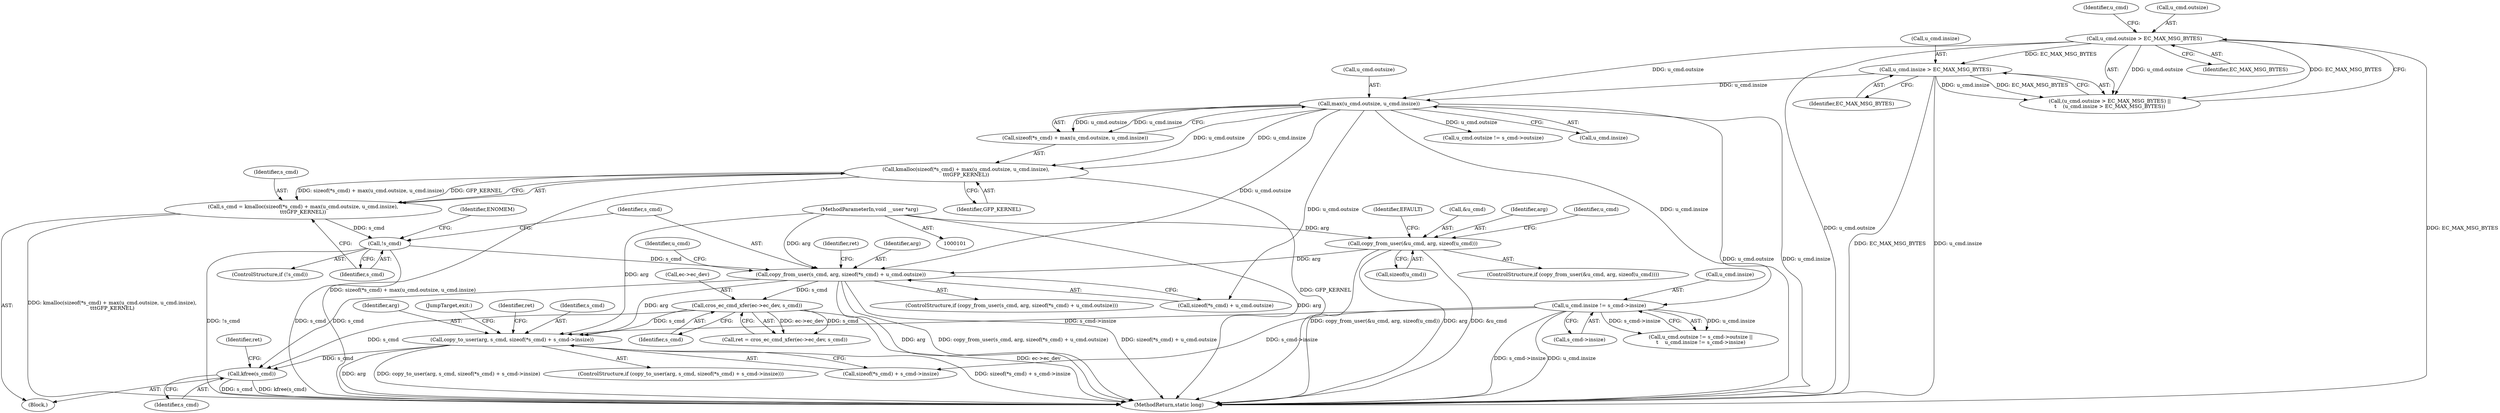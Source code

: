 digraph "0_linux_096cdc6f52225835ff503f987a0d68ef770bb78e@API" {
"1000228" [label="(Call,kfree(s_cmd))"];
"1000202" [label="(Call,cros_ec_cmd_xfer(ec->ec_dev, s_cmd))"];
"1000155" [label="(Call,copy_from_user(s_cmd, arg, sizeof(*s_cmd) + u_cmd.outsize))"];
"1000149" [label="(Call,!s_cmd)"];
"1000133" [label="(Call,s_cmd = kmalloc(sizeof(*s_cmd) + max(u_cmd.outsize, u_cmd.insize),\n\t\t\tGFP_KERNEL))"];
"1000135" [label="(Call,kmalloc(sizeof(*s_cmd) + max(u_cmd.outsize, u_cmd.insize),\n\t\t\tGFP_KERNEL))"];
"1000140" [label="(Call,max(u_cmd.outsize, u_cmd.insize))"];
"1000120" [label="(Call,u_cmd.outsize > EC_MAX_MSG_BYTES)"];
"1000125" [label="(Call,u_cmd.insize > EC_MAX_MSG_BYTES)"];
"1000109" [label="(Call,copy_from_user(&u_cmd, arg, sizeof(u_cmd)))"];
"1000103" [label="(MethodParameterIn,void __user *arg)"];
"1000213" [label="(Call,copy_to_user(arg, s_cmd, sizeof(*s_cmd) + s_cmd->insize))"];
"1000180" [label="(Call,u_cmd.insize != s_cmd->insize)"];
"1000175" [label="(Identifier,u_cmd)"];
"1000126" [label="(Call,u_cmd.insize)"];
"1000224" [label="(Identifier,ret)"];
"1000122" [label="(Identifier,u_cmd)"];
"1000232" [label="(MethodReturn,static long)"];
"1000212" [label="(ControlStructure,if (copy_to_user(arg, s_cmd, sizeof(*s_cmd) + s_cmd->insize)))"];
"1000167" [label="(Identifier,ret)"];
"1000215" [label="(Identifier,s_cmd)"];
"1000180" [label="(Call,u_cmd.insize != s_cmd->insize)"];
"1000155" [label="(Call,copy_from_user(s_cmd, arg, sizeof(*s_cmd) + u_cmd.outsize))"];
"1000206" [label="(Identifier,s_cmd)"];
"1000104" [label="(Block,)"];
"1000157" [label="(Identifier,arg)"];
"1000213" [label="(Call,copy_to_user(arg, s_cmd, sizeof(*s_cmd) + s_cmd->insize))"];
"1000109" [label="(Call,copy_from_user(&u_cmd, arg, sizeof(u_cmd)))"];
"1000140" [label="(Call,max(u_cmd.outsize, u_cmd.insize))"];
"1000141" [label="(Call,u_cmd.outsize)"];
"1000117" [label="(Identifier,EFAULT)"];
"1000110" [label="(Call,&u_cmd)"];
"1000113" [label="(Call,sizeof(u_cmd))"];
"1000120" [label="(Call,u_cmd.outsize > EC_MAX_MSG_BYTES)"];
"1000184" [label="(Call,s_cmd->insize)"];
"1000156" [label="(Identifier,s_cmd)"];
"1000119" [label="(Call,(u_cmd.outsize > EC_MAX_MSG_BYTES) ||\n\t    (u_cmd.insize > EC_MAX_MSG_BYTES))"];
"1000136" [label="(Call,sizeof(*s_cmd) + max(u_cmd.outsize, u_cmd.insize))"];
"1000148" [label="(ControlStructure,if (!s_cmd))"];
"1000135" [label="(Call,kmalloc(sizeof(*s_cmd) + max(u_cmd.outsize, u_cmd.insize),\n\t\t\tGFP_KERNEL))"];
"1000147" [label="(Identifier,GFP_KERNEL)"];
"1000203" [label="(Call,ec->ec_dev)"];
"1000108" [label="(ControlStructure,if (copy_from_user(&u_cmd, arg, sizeof(u_cmd))))"];
"1000200" [label="(Call,ret = cros_ec_cmd_xfer(ec->ec_dev, s_cmd))"];
"1000216" [label="(Call,sizeof(*s_cmd) + s_cmd->insize)"];
"1000214" [label="(Identifier,arg)"];
"1000124" [label="(Identifier,EC_MAX_MSG_BYTES)"];
"1000129" [label="(Identifier,EC_MAX_MSG_BYTES)"];
"1000153" [label="(Identifier,ENOMEM)"];
"1000229" [label="(Identifier,s_cmd)"];
"1000133" [label="(Call,s_cmd = kmalloc(sizeof(*s_cmd) + max(u_cmd.outsize, u_cmd.insize),\n\t\t\tGFP_KERNEL))"];
"1000125" [label="(Call,u_cmd.insize > EC_MAX_MSG_BYTES)"];
"1000127" [label="(Identifier,u_cmd)"];
"1000112" [label="(Identifier,arg)"];
"1000103" [label="(MethodParameterIn,void __user *arg)"];
"1000228" [label="(Call,kfree(s_cmd))"];
"1000202" [label="(Call,cros_ec_cmd_xfer(ec->ec_dev, s_cmd))"];
"1000149" [label="(Call,!s_cmd)"];
"1000154" [label="(ControlStructure,if (copy_from_user(s_cmd, arg, sizeof(*s_cmd) + u_cmd.outsize)))"];
"1000134" [label="(Identifier,s_cmd)"];
"1000231" [label="(Identifier,ret)"];
"1000173" [label="(Call,u_cmd.outsize != s_cmd->outsize)"];
"1000150" [label="(Identifier,s_cmd)"];
"1000158" [label="(Call,sizeof(*s_cmd) + u_cmd.outsize)"];
"1000172" [label="(Call,u_cmd.outsize != s_cmd->outsize ||\n\t    u_cmd.insize != s_cmd->insize)"];
"1000121" [label="(Call,u_cmd.outsize)"];
"1000181" [label="(Call,u_cmd.insize)"];
"1000227" [label="(JumpTarget,exit:)"];
"1000144" [label="(Call,u_cmd.insize)"];
"1000228" -> "1000104"  [label="AST: "];
"1000228" -> "1000229"  [label="CFG: "];
"1000229" -> "1000228"  [label="AST: "];
"1000231" -> "1000228"  [label="CFG: "];
"1000228" -> "1000232"  [label="DDG: kfree(s_cmd)"];
"1000228" -> "1000232"  [label="DDG: s_cmd"];
"1000202" -> "1000228"  [label="DDG: s_cmd"];
"1000213" -> "1000228"  [label="DDG: s_cmd"];
"1000155" -> "1000228"  [label="DDG: s_cmd"];
"1000202" -> "1000200"  [label="AST: "];
"1000202" -> "1000206"  [label="CFG: "];
"1000203" -> "1000202"  [label="AST: "];
"1000206" -> "1000202"  [label="AST: "];
"1000200" -> "1000202"  [label="CFG: "];
"1000202" -> "1000232"  [label="DDG: ec->ec_dev"];
"1000202" -> "1000200"  [label="DDG: ec->ec_dev"];
"1000202" -> "1000200"  [label="DDG: s_cmd"];
"1000155" -> "1000202"  [label="DDG: s_cmd"];
"1000202" -> "1000213"  [label="DDG: s_cmd"];
"1000155" -> "1000154"  [label="AST: "];
"1000155" -> "1000158"  [label="CFG: "];
"1000156" -> "1000155"  [label="AST: "];
"1000157" -> "1000155"  [label="AST: "];
"1000158" -> "1000155"  [label="AST: "];
"1000167" -> "1000155"  [label="CFG: "];
"1000175" -> "1000155"  [label="CFG: "];
"1000155" -> "1000232"  [label="DDG: arg"];
"1000155" -> "1000232"  [label="DDG: copy_from_user(s_cmd, arg, sizeof(*s_cmd) + u_cmd.outsize)"];
"1000155" -> "1000232"  [label="DDG: sizeof(*s_cmd) + u_cmd.outsize"];
"1000149" -> "1000155"  [label="DDG: s_cmd"];
"1000109" -> "1000155"  [label="DDG: arg"];
"1000103" -> "1000155"  [label="DDG: arg"];
"1000140" -> "1000155"  [label="DDG: u_cmd.outsize"];
"1000155" -> "1000213"  [label="DDG: arg"];
"1000149" -> "1000148"  [label="AST: "];
"1000149" -> "1000150"  [label="CFG: "];
"1000150" -> "1000149"  [label="AST: "];
"1000153" -> "1000149"  [label="CFG: "];
"1000156" -> "1000149"  [label="CFG: "];
"1000149" -> "1000232"  [label="DDG: !s_cmd"];
"1000149" -> "1000232"  [label="DDG: s_cmd"];
"1000133" -> "1000149"  [label="DDG: s_cmd"];
"1000133" -> "1000104"  [label="AST: "];
"1000133" -> "1000135"  [label="CFG: "];
"1000134" -> "1000133"  [label="AST: "];
"1000135" -> "1000133"  [label="AST: "];
"1000150" -> "1000133"  [label="CFG: "];
"1000133" -> "1000232"  [label="DDG: kmalloc(sizeof(*s_cmd) + max(u_cmd.outsize, u_cmd.insize),\n\t\t\tGFP_KERNEL)"];
"1000135" -> "1000133"  [label="DDG: sizeof(*s_cmd) + max(u_cmd.outsize, u_cmd.insize)"];
"1000135" -> "1000133"  [label="DDG: GFP_KERNEL"];
"1000135" -> "1000147"  [label="CFG: "];
"1000136" -> "1000135"  [label="AST: "];
"1000147" -> "1000135"  [label="AST: "];
"1000135" -> "1000232"  [label="DDG: sizeof(*s_cmd) + max(u_cmd.outsize, u_cmd.insize)"];
"1000135" -> "1000232"  [label="DDG: GFP_KERNEL"];
"1000140" -> "1000135"  [label="DDG: u_cmd.outsize"];
"1000140" -> "1000135"  [label="DDG: u_cmd.insize"];
"1000140" -> "1000136"  [label="AST: "];
"1000140" -> "1000144"  [label="CFG: "];
"1000141" -> "1000140"  [label="AST: "];
"1000144" -> "1000140"  [label="AST: "];
"1000136" -> "1000140"  [label="CFG: "];
"1000140" -> "1000232"  [label="DDG: u_cmd.outsize"];
"1000140" -> "1000232"  [label="DDG: u_cmd.insize"];
"1000140" -> "1000136"  [label="DDG: u_cmd.outsize"];
"1000140" -> "1000136"  [label="DDG: u_cmd.insize"];
"1000120" -> "1000140"  [label="DDG: u_cmd.outsize"];
"1000125" -> "1000140"  [label="DDG: u_cmd.insize"];
"1000140" -> "1000158"  [label="DDG: u_cmd.outsize"];
"1000140" -> "1000173"  [label="DDG: u_cmd.outsize"];
"1000140" -> "1000180"  [label="DDG: u_cmd.insize"];
"1000120" -> "1000119"  [label="AST: "];
"1000120" -> "1000124"  [label="CFG: "];
"1000121" -> "1000120"  [label="AST: "];
"1000124" -> "1000120"  [label="AST: "];
"1000127" -> "1000120"  [label="CFG: "];
"1000119" -> "1000120"  [label="CFG: "];
"1000120" -> "1000232"  [label="DDG: u_cmd.outsize"];
"1000120" -> "1000232"  [label="DDG: EC_MAX_MSG_BYTES"];
"1000120" -> "1000119"  [label="DDG: u_cmd.outsize"];
"1000120" -> "1000119"  [label="DDG: EC_MAX_MSG_BYTES"];
"1000120" -> "1000125"  [label="DDG: EC_MAX_MSG_BYTES"];
"1000125" -> "1000119"  [label="AST: "];
"1000125" -> "1000129"  [label="CFG: "];
"1000126" -> "1000125"  [label="AST: "];
"1000129" -> "1000125"  [label="AST: "];
"1000119" -> "1000125"  [label="CFG: "];
"1000125" -> "1000232"  [label="DDG: u_cmd.insize"];
"1000125" -> "1000232"  [label="DDG: EC_MAX_MSG_BYTES"];
"1000125" -> "1000119"  [label="DDG: u_cmd.insize"];
"1000125" -> "1000119"  [label="DDG: EC_MAX_MSG_BYTES"];
"1000109" -> "1000108"  [label="AST: "];
"1000109" -> "1000113"  [label="CFG: "];
"1000110" -> "1000109"  [label="AST: "];
"1000112" -> "1000109"  [label="AST: "];
"1000113" -> "1000109"  [label="AST: "];
"1000117" -> "1000109"  [label="CFG: "];
"1000122" -> "1000109"  [label="CFG: "];
"1000109" -> "1000232"  [label="DDG: arg"];
"1000109" -> "1000232"  [label="DDG: &u_cmd"];
"1000109" -> "1000232"  [label="DDG: copy_from_user(&u_cmd, arg, sizeof(u_cmd))"];
"1000103" -> "1000109"  [label="DDG: arg"];
"1000103" -> "1000101"  [label="AST: "];
"1000103" -> "1000232"  [label="DDG: arg"];
"1000103" -> "1000213"  [label="DDG: arg"];
"1000213" -> "1000212"  [label="AST: "];
"1000213" -> "1000216"  [label="CFG: "];
"1000214" -> "1000213"  [label="AST: "];
"1000215" -> "1000213"  [label="AST: "];
"1000216" -> "1000213"  [label="AST: "];
"1000224" -> "1000213"  [label="CFG: "];
"1000227" -> "1000213"  [label="CFG: "];
"1000213" -> "1000232"  [label="DDG: sizeof(*s_cmd) + s_cmd->insize"];
"1000213" -> "1000232"  [label="DDG: arg"];
"1000213" -> "1000232"  [label="DDG: copy_to_user(arg, s_cmd, sizeof(*s_cmd) + s_cmd->insize)"];
"1000180" -> "1000213"  [label="DDG: s_cmd->insize"];
"1000180" -> "1000172"  [label="AST: "];
"1000180" -> "1000184"  [label="CFG: "];
"1000181" -> "1000180"  [label="AST: "];
"1000184" -> "1000180"  [label="AST: "];
"1000172" -> "1000180"  [label="CFG: "];
"1000180" -> "1000232"  [label="DDG: u_cmd.insize"];
"1000180" -> "1000232"  [label="DDG: s_cmd->insize"];
"1000180" -> "1000172"  [label="DDG: u_cmd.insize"];
"1000180" -> "1000172"  [label="DDG: s_cmd->insize"];
"1000180" -> "1000216"  [label="DDG: s_cmd->insize"];
}
